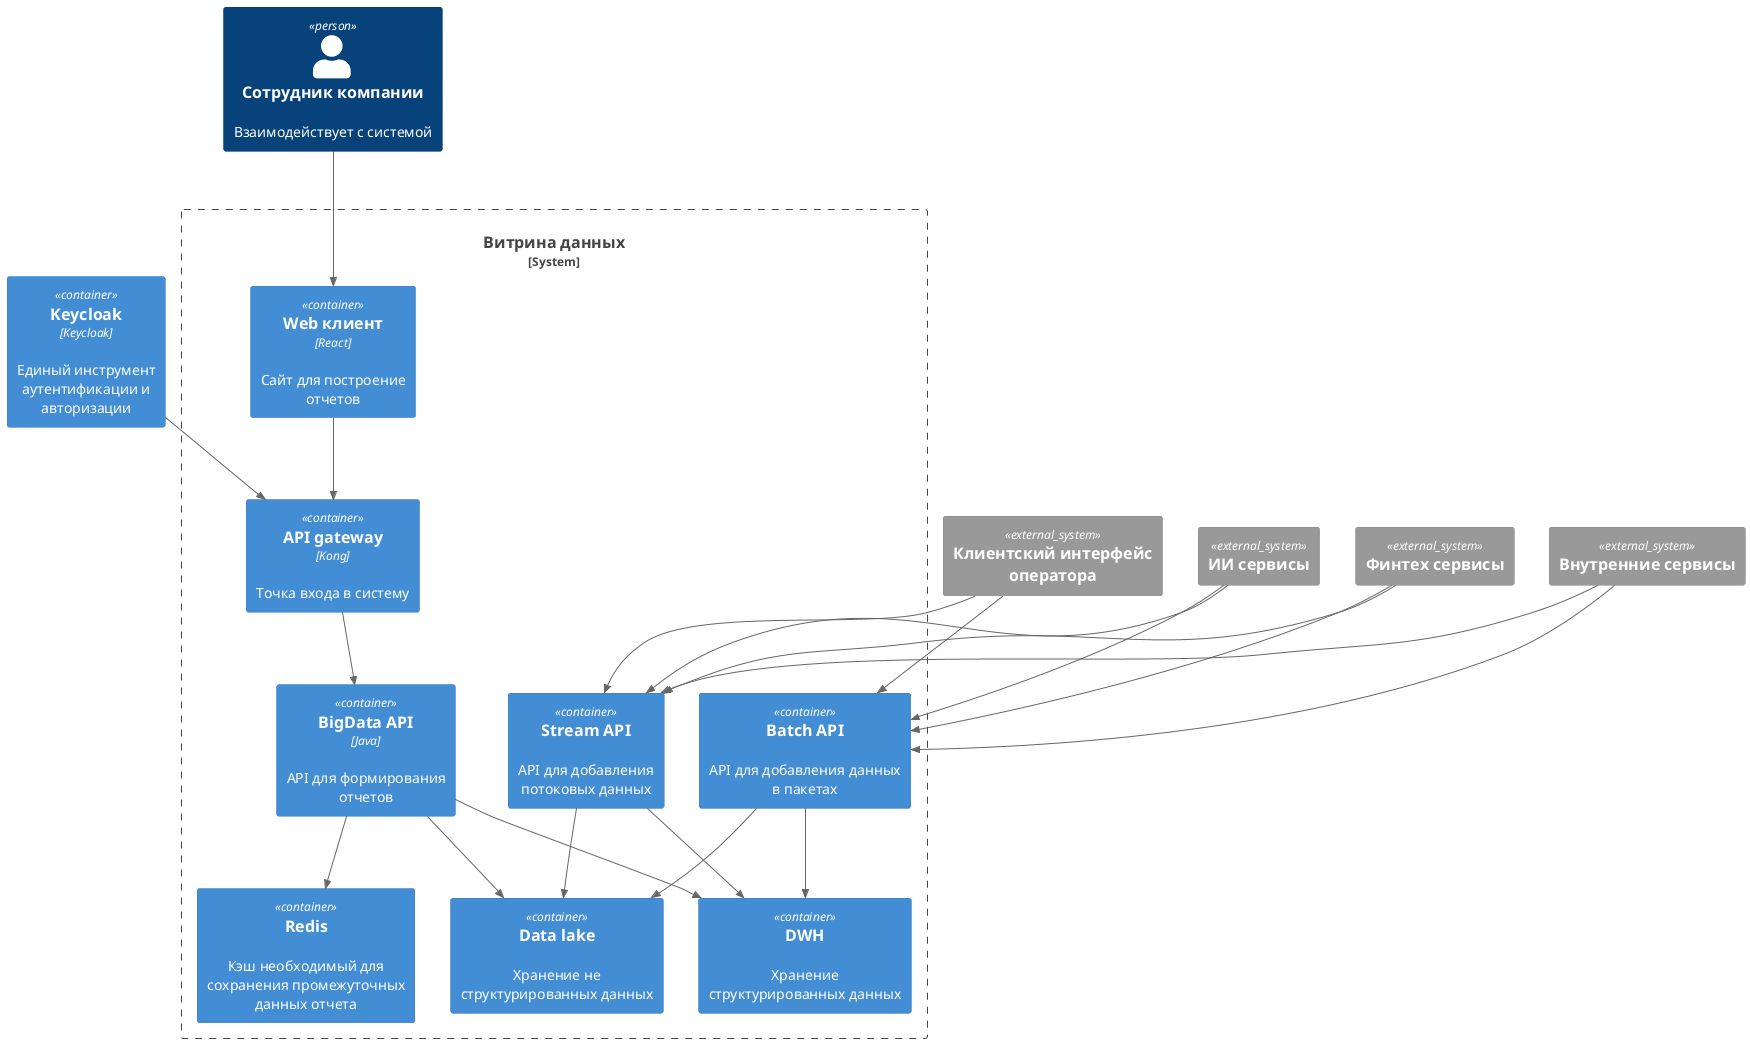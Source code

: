 @startuml
!include <C4/C4_Container>

System_Boundary(data_mart, "Витрина данных"){
    Container(front, "Web клиент", "React", "Сайт для построение отчетов")
    Container(gateway, "API gateway", "Kong", "Точка входа в систему")
    Container(dwh, "DWH", "", "Хранение структурированных данных")
    Container(data_lake, "Data lake", "", "Хранение не структурированных данных")
    Container(batch_mode, "Batch API", "", "API для добавления данных в пакетах")
    Container(stream_mode, "Stream API", "", "API для добавления потоковых данных")
    Container(redis, "Redis", "", "Кэш необходимый для сохранения промежуточных данных отчета")
    Container(backend, "BigData API", "Java", "API для формирования отчетов")
}


Container(keycloak, "Keycloak", "Keycloak","Единый инструмент аутентификации и авторизации")


System_Ext(ai_service,"ИИ сервисы")
System_Ext(inner_service,"Внутренние сервисы")
System_Ext(fin_service,"Финтех сервисы")
System_Ext(client_operator, "Клиентский интерфейс оператора")

Person(person, "Сотрудник компании", "Взаимодействует с системой")

Rel(front, gateway, "")
Rel(gateway, backend, "")
Rel(backend, dwh, "")
Rel(backend, data_lake, "")
Rel(backend, redis, "")
Rel(batch_mode, dwh, "")
Rel(batch_mode, data_lake, "")
Rel(stream_mode, dwh, "")
Rel(stream_mode, data_lake, "")
Rel(keycloak, gateway, "")

Rel(ai_service, batch_mode, "")
Rel(inner_service, batch_mode, "")
Rel(fin_service, batch_mode, "")
Rel(client_operator, batch_mode, "")
Rel(ai_service, stream_mode, "")
Rel(inner_service, stream_mode, "")
Rel(fin_service, stream_mode, "")
Rel(client_operator, stream_mode, "")

Rel(person, front, "")
@enduml